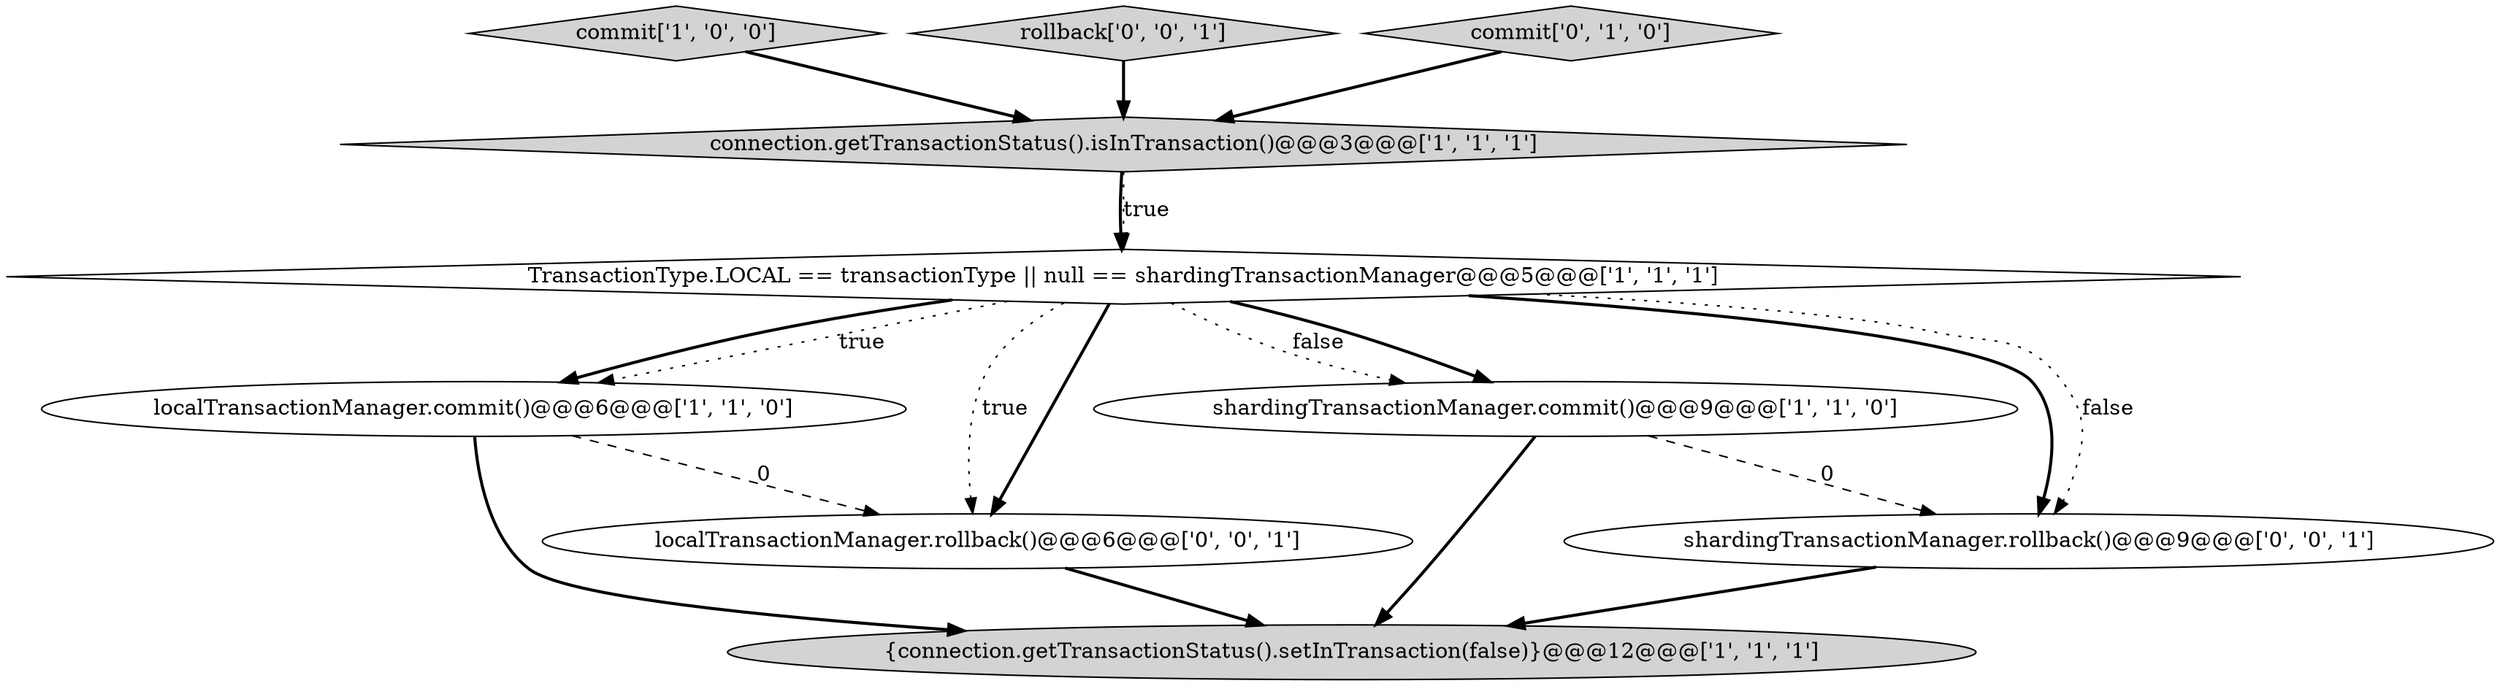digraph {
0 [style = filled, label = "{connection.getTransactionStatus().setInTransaction(false)}@@@12@@@['1', '1', '1']", fillcolor = lightgray, shape = ellipse image = "AAA0AAABBB1BBB"];
1 [style = filled, label = "localTransactionManager.commit()@@@6@@@['1', '1', '0']", fillcolor = white, shape = ellipse image = "AAA0AAABBB1BBB"];
7 [style = filled, label = "localTransactionManager.rollback()@@@6@@@['0', '0', '1']", fillcolor = white, shape = ellipse image = "AAA0AAABBB3BBB"];
3 [style = filled, label = "shardingTransactionManager.commit()@@@9@@@['1', '1', '0']", fillcolor = white, shape = ellipse image = "AAA0AAABBB1BBB"];
2 [style = filled, label = "commit['1', '0', '0']", fillcolor = lightgray, shape = diamond image = "AAA0AAABBB1BBB"];
8 [style = filled, label = "rollback['0', '0', '1']", fillcolor = lightgray, shape = diamond image = "AAA0AAABBB3BBB"];
9 [style = filled, label = "shardingTransactionManager.rollback()@@@9@@@['0', '0', '1']", fillcolor = white, shape = ellipse image = "AAA0AAABBB3BBB"];
5 [style = filled, label = "connection.getTransactionStatus().isInTransaction()@@@3@@@['1', '1', '1']", fillcolor = lightgray, shape = diamond image = "AAA0AAABBB1BBB"];
6 [style = filled, label = "commit['0', '1', '0']", fillcolor = lightgray, shape = diamond image = "AAA0AAABBB2BBB"];
4 [style = filled, label = "TransactionType.LOCAL == transactionType || null == shardingTransactionManager@@@5@@@['1', '1', '1']", fillcolor = white, shape = diamond image = "AAA0AAABBB1BBB"];
4->9 [style = bold, label=""];
4->3 [style = dotted, label="false"];
4->9 [style = dotted, label="false"];
4->7 [style = dotted, label="true"];
4->3 [style = bold, label=""];
4->1 [style = bold, label=""];
5->4 [style = bold, label=""];
3->0 [style = bold, label=""];
6->5 [style = bold, label=""];
1->0 [style = bold, label=""];
7->0 [style = bold, label=""];
9->0 [style = bold, label=""];
8->5 [style = bold, label=""];
1->7 [style = dashed, label="0"];
3->9 [style = dashed, label="0"];
4->1 [style = dotted, label="true"];
4->7 [style = bold, label=""];
5->4 [style = dotted, label="true"];
2->5 [style = bold, label=""];
}
